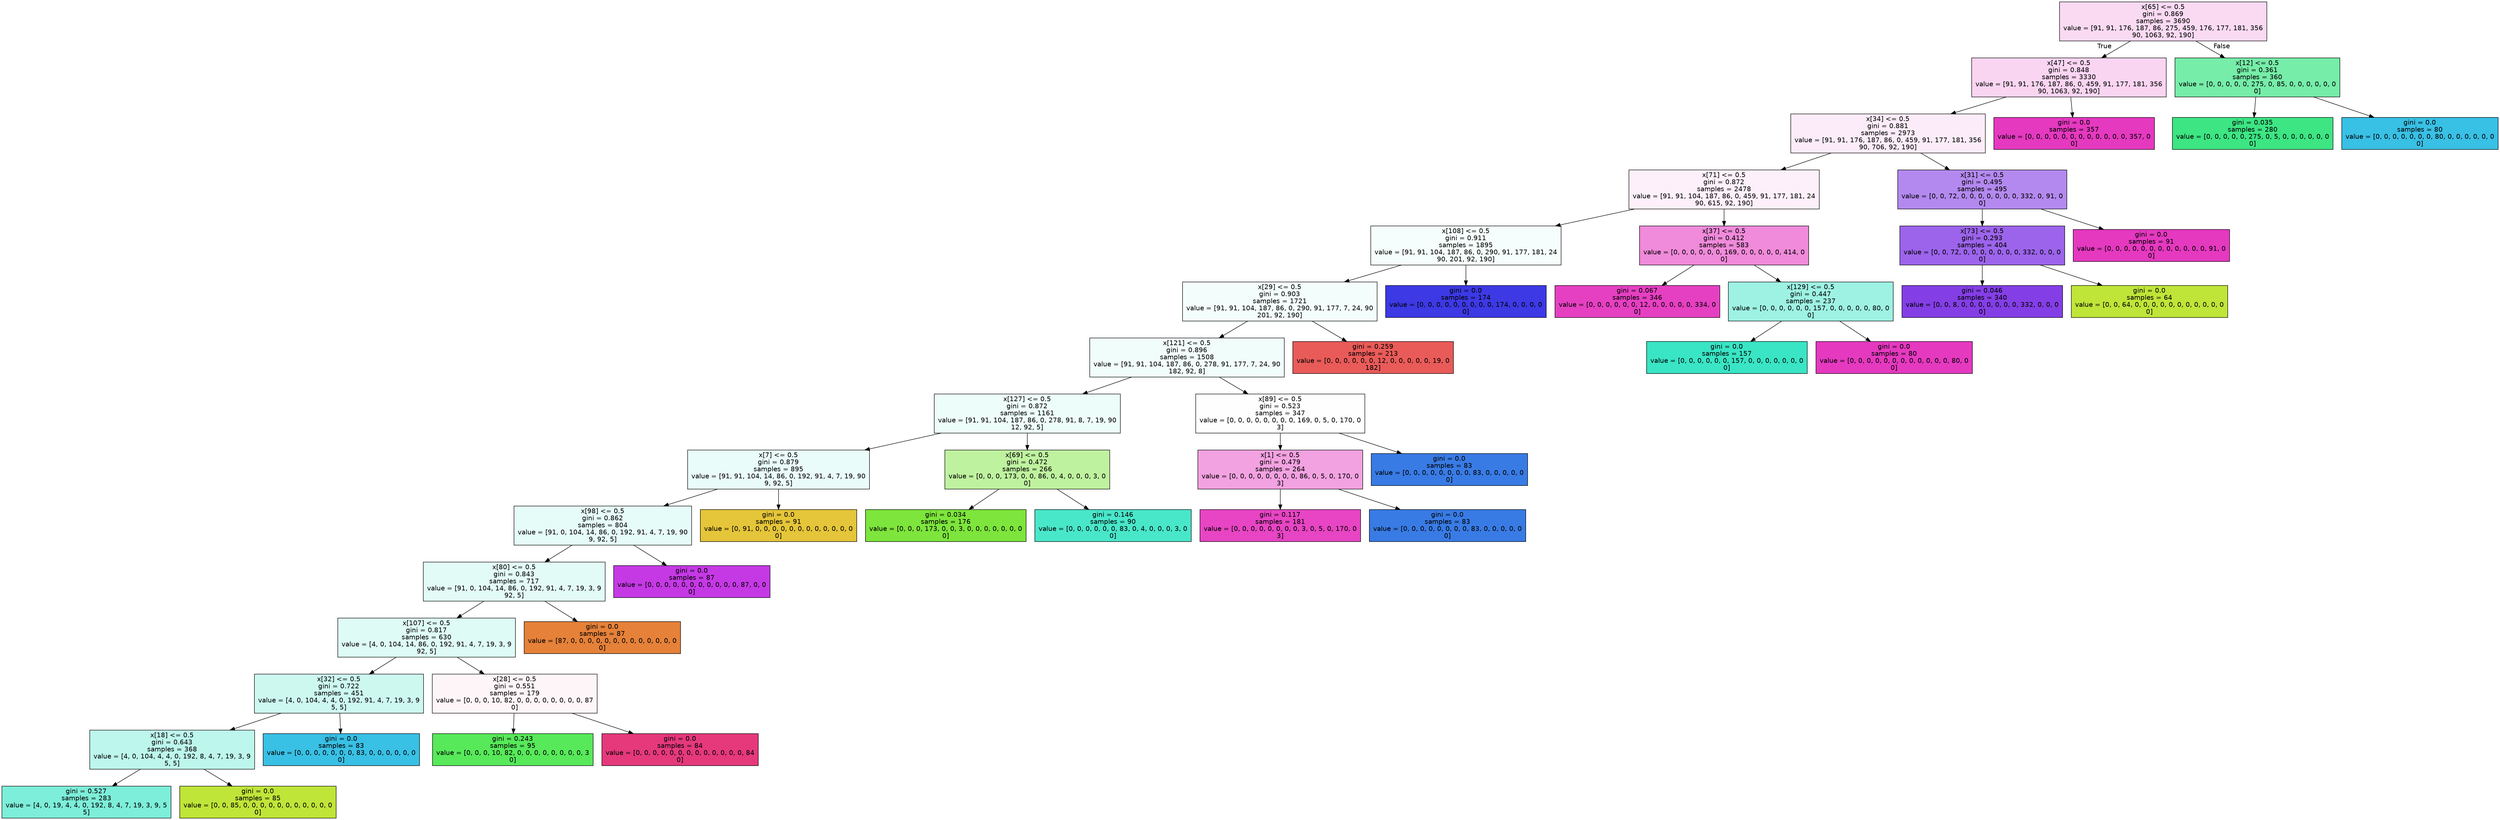 digraph Tree {
node [shape=box, style="filled", color="black", fontname="helvetica"] ;
edge [fontname="helvetica"] ;
0 [label="x[65] <= 0.5\ngini = 0.869\nsamples = 3690\nvalue = [91, 91, 176, 187, 86, 275, 459, 176, 177, 181, 356\n90, 1063, 92, 190]", fillcolor="#fadaf3"] ;
1 [label="x[47] <= 0.5\ngini = 0.848\nsamples = 3330\nvalue = [91, 91, 176, 187, 86, 0, 459, 91, 177, 181, 356\n90, 1063, 92, 190]", fillcolor="#fad5f2"] ;
0 -> 1 [labeldistance=2.5, labelangle=45, headlabel="True"] ;
2 [label="x[34] <= 0.5\ngini = 0.881\nsamples = 2973\nvalue = [91, 91, 176, 187, 86, 0, 459, 91, 177, 181, 356\n90, 706, 92, 190]", fillcolor="#fcecf9"] ;
1 -> 2 ;
3 [label="x[71] <= 0.5\ngini = 0.872\nsamples = 2478\nvalue = [91, 91, 104, 187, 86, 0, 459, 91, 177, 181, 24\n90, 615, 92, 190]", fillcolor="#fdf0fa"] ;
2 -> 3 ;
4 [label="x[108] <= 0.5\ngini = 0.911\nsamples = 1895\nvalue = [91, 91, 104, 187, 86, 0, 290, 91, 177, 181, 24\n90, 201, 92, 190]", fillcolor="#f5fefc"] ;
3 -> 4 ;
5 [label="x[29] <= 0.5\ngini = 0.903\nsamples = 1721\nvalue = [91, 91, 104, 187, 86, 0, 290, 91, 177, 7, 24, 90\n201, 92, 190]", fillcolor="#f3fdfc"] ;
4 -> 5 ;
6 [label="x[121] <= 0.5\ngini = 0.896\nsamples = 1508\nvalue = [91, 91, 104, 187, 86, 0, 278, 91, 177, 7, 24, 90\n182, 92, 8]", fillcolor="#f1fdfb"] ;
5 -> 6 ;
7 [label="x[127] <= 0.5\ngini = 0.872\nsamples = 1161\nvalue = [91, 91, 104, 187, 86, 0, 278, 91, 8, 7, 19, 90\n12, 92, 5]", fillcolor="#edfdfa"] ;
6 -> 7 ;
8 [label="x[7] <= 0.5\ngini = 0.879\nsamples = 895\nvalue = [91, 91, 104, 14, 86, 0, 192, 91, 4, 7, 19, 90\n9, 92, 5]", fillcolor="#e9fcf9"] ;
7 -> 8 ;
9 [label="x[98] <= 0.5\ngini = 0.862\nsamples = 804\nvalue = [91, 0, 104, 14, 86, 0, 192, 91, 4, 7, 19, 90\n9, 92, 5]", fillcolor="#e6fcf8"] ;
8 -> 9 ;
10 [label="x[80] <= 0.5\ngini = 0.843\nsamples = 717\nvalue = [91, 0, 104, 14, 86, 0, 192, 91, 4, 7, 19, 3, 9\n92, 5]", fillcolor="#e3fbf7"] ;
9 -> 10 ;
11 [label="x[107] <= 0.5\ngini = 0.817\nsamples = 630\nvalue = [4, 0, 104, 14, 86, 0, 192, 91, 4, 7, 19, 3, 9\n92, 5]", fillcolor="#defbf5"] ;
10 -> 11 ;
12 [label="x[32] <= 0.5\ngini = 0.722\nsamples = 451\nvalue = [4, 0, 104, 4, 4, 0, 192, 91, 4, 7, 19, 3, 9\n5, 5]", fillcolor="#cdf8f0"] ;
11 -> 12 ;
13 [label="x[18] <= 0.5\ngini = 0.643\nsamples = 368\nvalue = [4, 0, 104, 4, 4, 0, 192, 8, 4, 7, 19, 3, 9\n5, 5]", fillcolor="#bdf6ec"] ;
12 -> 13 ;
14 [label="gini = 0.527\nsamples = 283\nvalue = [4, 0, 19, 4, 4, 0, 192, 8, 4, 7, 19, 3, 9, 5\n5]", fillcolor="#7deed9"] ;
13 -> 14 ;
15 [label="gini = 0.0\nsamples = 85\nvalue = [0, 0, 85, 0, 0, 0, 0, 0, 0, 0, 0, 0, 0, 0\n0]", fillcolor="#c0e539"] ;
13 -> 15 ;
16 [label="gini = 0.0\nsamples = 83\nvalue = [0, 0, 0, 0, 0, 0, 0, 83, 0, 0, 0, 0, 0, 0\n0]", fillcolor="#39c0e5"] ;
12 -> 16 ;
17 [label="x[28] <= 0.5\ngini = 0.551\nsamples = 179\nvalue = [0, 0, 0, 10, 82, 0, 0, 0, 0, 0, 0, 0, 0, 87\n0]", fillcolor="#fef5f8"] ;
11 -> 17 ;
18 [label="gini = 0.243\nsamples = 95\nvalue = [0, 0, 0, 10, 82, 0, 0, 0, 0, 0, 0, 0, 0, 3\n0]", fillcolor="#57e95a"] ;
17 -> 18 ;
19 [label="gini = 0.0\nsamples = 84\nvalue = [0, 0, 0, 0, 0, 0, 0, 0, 0, 0, 0, 0, 0, 84\n0]", fillcolor="#e5397b"] ;
17 -> 19 ;
20 [label="gini = 0.0\nsamples = 87\nvalue = [87, 0, 0, 0, 0, 0, 0, 0, 0, 0, 0, 0, 0, 0\n0]", fillcolor="#e58139"] ;
10 -> 20 ;
21 [label="gini = 0.0\nsamples = 87\nvalue = [0, 0, 0, 0, 0, 0, 0, 0, 0, 0, 0, 87, 0, 0\n0]", fillcolor="#c539e5"] ;
9 -> 21 ;
22 [label="gini = 0.0\nsamples = 91\nvalue = [0, 91, 0, 0, 0, 0, 0, 0, 0, 0, 0, 0, 0, 0\n0]", fillcolor="#e5c539"] ;
8 -> 22 ;
23 [label="x[69] <= 0.5\ngini = 0.472\nsamples = 266\nvalue = [0, 0, 0, 173, 0, 0, 86, 0, 4, 0, 0, 0, 3, 0\n0]", fillcolor="#bff29f"] ;
7 -> 23 ;
24 [label="gini = 0.034\nsamples = 176\nvalue = [0, 0, 0, 173, 0, 0, 3, 0, 0, 0, 0, 0, 0, 0\n0]", fillcolor="#7de53c"] ;
23 -> 24 ;
25 [label="gini = 0.146\nsamples = 90\nvalue = [0, 0, 0, 0, 0, 0, 83, 0, 4, 0, 0, 0, 3, 0\n0]", fillcolor="#49e7ca"] ;
23 -> 25 ;
26 [label="x[89] <= 0.5\ngini = 0.523\nsamples = 347\nvalue = [0, 0, 0, 0, 0, 0, 0, 0, 169, 0, 5, 0, 170, 0\n3]", fillcolor="#fffeff"] ;
6 -> 26 ;
27 [label="x[1] <= 0.5\ngini = 0.479\nsamples = 264\nvalue = [0, 0, 0, 0, 0, 0, 0, 0, 86, 0, 5, 0, 170, 0\n3]", fillcolor="#f3a2e1"] ;
26 -> 27 ;
28 [label="gini = 0.117\nsamples = 181\nvalue = [0, 0, 0, 0, 0, 0, 0, 0, 3, 0, 5, 0, 170, 0\n3]", fillcolor="#e745c4"] ;
27 -> 28 ;
29 [label="gini = 0.0\nsamples = 83\nvalue = [0, 0, 0, 0, 0, 0, 0, 0, 83, 0, 0, 0, 0, 0\n0]", fillcolor="#397be5"] ;
27 -> 29 ;
30 [label="gini = 0.0\nsamples = 83\nvalue = [0, 0, 0, 0, 0, 0, 0, 0, 83, 0, 0, 0, 0, 0\n0]", fillcolor="#397be5"] ;
26 -> 30 ;
31 [label="gini = 0.259\nsamples = 213\nvalue = [0, 0, 0, 0, 0, 0, 12, 0, 0, 0, 0, 0, 19, 0\n182]", fillcolor="#e95b59"] ;
5 -> 31 ;
32 [label="gini = 0.0\nsamples = 174\nvalue = [0, 0, 0, 0, 0, 0, 0, 0, 0, 174, 0, 0, 0, 0\n0]", fillcolor="#3c39e5"] ;
4 -> 32 ;
33 [label="x[37] <= 0.5\ngini = 0.412\nsamples = 583\nvalue = [0, 0, 0, 0, 0, 0, 169, 0, 0, 0, 0, 0, 414, 0\n0]", fillcolor="#f08ada"] ;
3 -> 33 ;
34 [label="gini = 0.067\nsamples = 346\nvalue = [0, 0, 0, 0, 0, 0, 12, 0, 0, 0, 0, 0, 334, 0\n0]", fillcolor="#e640c2"] ;
33 -> 34 ;
35 [label="x[129] <= 0.5\ngini = 0.447\nsamples = 237\nvalue = [0, 0, 0, 0, 0, 0, 157, 0, 0, 0, 0, 0, 80, 0\n0]", fillcolor="#9ef2e3"] ;
33 -> 35 ;
36 [label="gini = 0.0\nsamples = 157\nvalue = [0, 0, 0, 0, 0, 0, 157, 0, 0, 0, 0, 0, 0, 0\n0]", fillcolor="#39e5c5"] ;
35 -> 36 ;
37 [label="gini = 0.0\nsamples = 80\nvalue = [0, 0, 0, 0, 0, 0, 0, 0, 0, 0, 0, 0, 80, 0\n0]", fillcolor="#e539c0"] ;
35 -> 37 ;
38 [label="x[31] <= 0.5\ngini = 0.495\nsamples = 495\nvalue = [0, 0, 72, 0, 0, 0, 0, 0, 0, 0, 332, 0, 91, 0\n0]", fillcolor="#b489ef"] ;
2 -> 38 ;
39 [label="x[73] <= 0.5\ngini = 0.293\nsamples = 404\nvalue = [0, 0, 72, 0, 0, 0, 0, 0, 0, 0, 332, 0, 0, 0\n0]", fillcolor="#9c64eb"] ;
38 -> 39 ;
40 [label="gini = 0.046\nsamples = 340\nvalue = [0, 0, 8, 0, 0, 0, 0, 0, 0, 0, 332, 0, 0, 0\n0]", fillcolor="#843ee6"] ;
39 -> 40 ;
41 [label="gini = 0.0\nsamples = 64\nvalue = [0, 0, 64, 0, 0, 0, 0, 0, 0, 0, 0, 0, 0, 0\n0]", fillcolor="#c0e539"] ;
39 -> 41 ;
42 [label="gini = 0.0\nsamples = 91\nvalue = [0, 0, 0, 0, 0, 0, 0, 0, 0, 0, 0, 0, 91, 0\n0]", fillcolor="#e539c0"] ;
38 -> 42 ;
43 [label="gini = 0.0\nsamples = 357\nvalue = [0, 0, 0, 0, 0, 0, 0, 0, 0, 0, 0, 0, 357, 0\n0]", fillcolor="#e539c0"] ;
1 -> 43 ;
44 [label="x[12] <= 0.5\ngini = 0.361\nsamples = 360\nvalue = [0, 0, 0, 0, 0, 275, 0, 85, 0, 0, 0, 0, 0, 0\n0]", fillcolor="#76eda8"] ;
0 -> 44 [labeldistance=2.5, labelangle=-45, headlabel="False"] ;
45 [label="gini = 0.035\nsamples = 280\nvalue = [0, 0, 0, 0, 0, 275, 0, 5, 0, 0, 0, 0, 0, 0\n0]", fillcolor="#3de583"] ;
44 -> 45 ;
46 [label="gini = 0.0\nsamples = 80\nvalue = [0, 0, 0, 0, 0, 0, 0, 80, 0, 0, 0, 0, 0, 0\n0]", fillcolor="#39c0e5"] ;
44 -> 46 ;
}